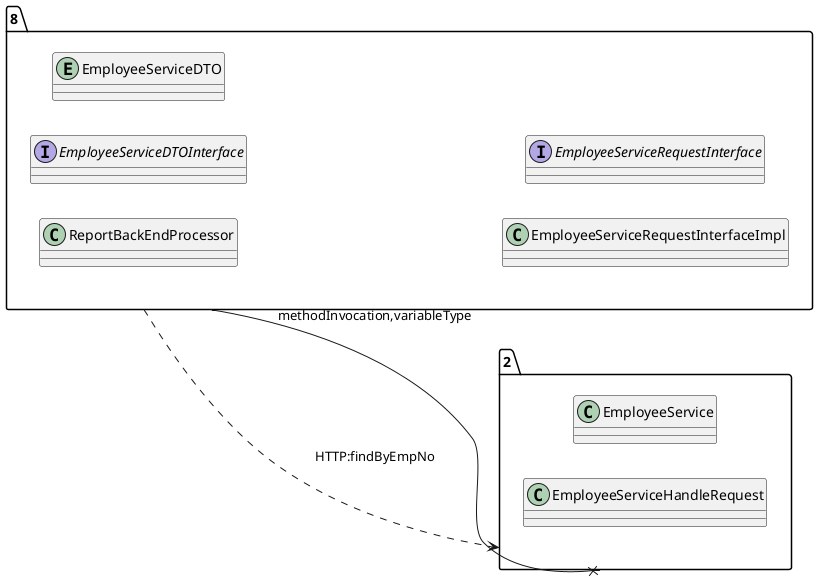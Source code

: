 @startuml 
allow_mixing
left to right direction
package "8"{
class ReportBackEndProcessor
interface EmployeeServiceDTOInterface
entity EmployeeServiceDTO
class EmployeeServiceRequestInterfaceImpl
interface EmployeeServiceRequestInterface

}
package "2"{
class EmployeeService
class EmployeeServiceHandleRequest

}
"8" --x "2":methodInvocation,variableType
"8" ..> "2":HTTP:findByEmpNo
@enduml